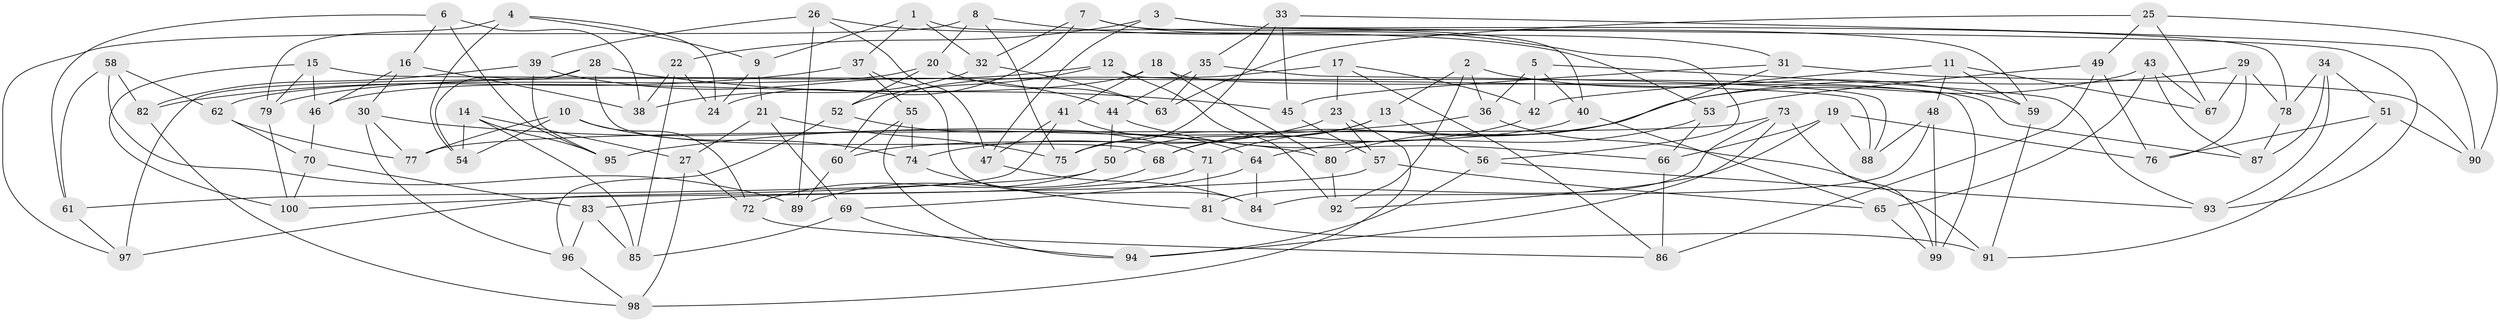 // Generated by graph-tools (version 1.1) at 2025/03/03/09/25 03:03:06]
// undirected, 100 vertices, 200 edges
graph export_dot {
graph [start="1"]
  node [color=gray90,style=filled];
  1;
  2;
  3;
  4;
  5;
  6;
  7;
  8;
  9;
  10;
  11;
  12;
  13;
  14;
  15;
  16;
  17;
  18;
  19;
  20;
  21;
  22;
  23;
  24;
  25;
  26;
  27;
  28;
  29;
  30;
  31;
  32;
  33;
  34;
  35;
  36;
  37;
  38;
  39;
  40;
  41;
  42;
  43;
  44;
  45;
  46;
  47;
  48;
  49;
  50;
  51;
  52;
  53;
  54;
  55;
  56;
  57;
  58;
  59;
  60;
  61;
  62;
  63;
  64;
  65;
  66;
  67;
  68;
  69;
  70;
  71;
  72;
  73;
  74;
  75;
  76;
  77;
  78;
  79;
  80;
  81;
  82;
  83;
  84;
  85;
  86;
  87;
  88;
  89;
  90;
  91;
  92;
  93;
  94;
  95;
  96;
  97;
  98;
  99;
  100;
  1 -- 37;
  1 -- 32;
  1 -- 40;
  1 -- 9;
  2 -- 59;
  2 -- 92;
  2 -- 36;
  2 -- 13;
  3 -- 22;
  3 -- 78;
  3 -- 47;
  3 -- 93;
  4 -- 9;
  4 -- 24;
  4 -- 79;
  4 -- 54;
  5 -- 93;
  5 -- 36;
  5 -- 40;
  5 -- 42;
  6 -- 38;
  6 -- 61;
  6 -- 16;
  6 -- 95;
  7 -- 24;
  7 -- 31;
  7 -- 59;
  7 -- 32;
  8 -- 97;
  8 -- 56;
  8 -- 75;
  8 -- 20;
  9 -- 24;
  9 -- 21;
  10 -- 74;
  10 -- 77;
  10 -- 72;
  10 -- 54;
  11 -- 67;
  11 -- 42;
  11 -- 48;
  11 -- 59;
  12 -- 99;
  12 -- 92;
  12 -- 79;
  12 -- 52;
  13 -- 68;
  13 -- 50;
  13 -- 56;
  14 -- 95;
  14 -- 54;
  14 -- 27;
  14 -- 85;
  15 -- 88;
  15 -- 46;
  15 -- 100;
  15 -- 79;
  16 -- 46;
  16 -- 38;
  16 -- 30;
  17 -- 42;
  17 -- 60;
  17 -- 86;
  17 -- 23;
  18 -- 41;
  18 -- 87;
  18 -- 80;
  18 -- 46;
  19 -- 76;
  19 -- 66;
  19 -- 88;
  19 -- 92;
  20 -- 63;
  20 -- 62;
  20 -- 52;
  21 -- 69;
  21 -- 27;
  21 -- 75;
  22 -- 85;
  22 -- 24;
  22 -- 38;
  23 -- 57;
  23 -- 74;
  23 -- 98;
  25 -- 49;
  25 -- 63;
  25 -- 90;
  25 -- 67;
  26 -- 53;
  26 -- 39;
  26 -- 89;
  26 -- 47;
  27 -- 72;
  27 -- 98;
  28 -- 45;
  28 -- 68;
  28 -- 97;
  28 -- 54;
  29 -- 76;
  29 -- 68;
  29 -- 78;
  29 -- 67;
  30 -- 80;
  30 -- 96;
  30 -- 77;
  31 -- 80;
  31 -- 90;
  31 -- 45;
  32 -- 38;
  32 -- 63;
  33 -- 90;
  33 -- 45;
  33 -- 75;
  33 -- 35;
  34 -- 87;
  34 -- 78;
  34 -- 93;
  34 -- 51;
  35 -- 88;
  35 -- 44;
  35 -- 63;
  36 -- 91;
  36 -- 95;
  37 -- 82;
  37 -- 84;
  37 -- 55;
  39 -- 95;
  39 -- 44;
  39 -- 82;
  40 -- 60;
  40 -- 65;
  41 -- 64;
  41 -- 47;
  41 -- 97;
  42 -- 75;
  43 -- 71;
  43 -- 87;
  43 -- 65;
  43 -- 67;
  44 -- 66;
  44 -- 50;
  45 -- 57;
  46 -- 70;
  47 -- 84;
  48 -- 99;
  48 -- 88;
  48 -- 84;
  49 -- 53;
  49 -- 86;
  49 -- 76;
  50 -- 72;
  50 -- 61;
  51 -- 90;
  51 -- 91;
  51 -- 76;
  52 -- 71;
  52 -- 96;
  53 -- 64;
  53 -- 66;
  55 -- 60;
  55 -- 94;
  55 -- 74;
  56 -- 93;
  56 -- 94;
  57 -- 65;
  57 -- 100;
  58 -- 61;
  58 -- 82;
  58 -- 89;
  58 -- 62;
  59 -- 91;
  60 -- 89;
  61 -- 97;
  62 -- 77;
  62 -- 70;
  64 -- 84;
  64 -- 69;
  65 -- 99;
  66 -- 86;
  68 -- 89;
  69 -- 85;
  69 -- 94;
  70 -- 100;
  70 -- 83;
  71 -- 83;
  71 -- 81;
  72 -- 86;
  73 -- 94;
  73 -- 99;
  73 -- 81;
  73 -- 77;
  74 -- 81;
  78 -- 87;
  79 -- 100;
  80 -- 92;
  81 -- 91;
  82 -- 98;
  83 -- 96;
  83 -- 85;
  96 -- 98;
}
